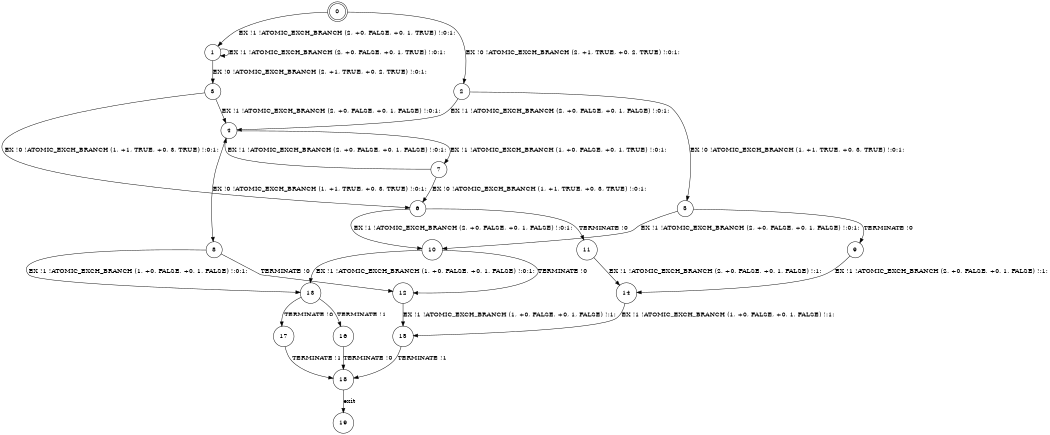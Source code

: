 digraph BCG {
size = "7, 10.5";
center = TRUE;
node [shape = circle];
0 [peripheries = 2];
0 -> 1 [label = "EX !1 !ATOMIC_EXCH_BRANCH (2, +0, FALSE, +0, 1, TRUE) !:0:1:"];
0 -> 2 [label = "EX !0 !ATOMIC_EXCH_BRANCH (2, +1, TRUE, +0, 2, TRUE) !:0:1:"];
1 -> 3 [label = "EX !0 !ATOMIC_EXCH_BRANCH (2, +1, TRUE, +0, 2, TRUE) !:0:1:"];
1 -> 1 [label = "EX !1 !ATOMIC_EXCH_BRANCH (2, +0, FALSE, +0, 1, TRUE) !:0:1:"];
2 -> 4 [label = "EX !1 !ATOMIC_EXCH_BRANCH (2, +0, FALSE, +0, 1, FALSE) !:0:1:"];
2 -> 5 [label = "EX !0 !ATOMIC_EXCH_BRANCH (1, +1, TRUE, +0, 3, TRUE) !:0:1:"];
3 -> 4 [label = "EX !1 !ATOMIC_EXCH_BRANCH (2, +0, FALSE, +0, 1, FALSE) !:0:1:"];
3 -> 6 [label = "EX !0 !ATOMIC_EXCH_BRANCH (1, +1, TRUE, +0, 3, TRUE) !:0:1:"];
4 -> 7 [label = "EX !1 !ATOMIC_EXCH_BRANCH (1, +0, FALSE, +0, 1, TRUE) !:0:1:"];
4 -> 8 [label = "EX !0 !ATOMIC_EXCH_BRANCH (1, +1, TRUE, +0, 3, TRUE) !:0:1:"];
5 -> 9 [label = "TERMINATE !0"];
5 -> 10 [label = "EX !1 !ATOMIC_EXCH_BRANCH (2, +0, FALSE, +0, 1, FALSE) !:0:1:"];
6 -> 11 [label = "TERMINATE !0"];
6 -> 10 [label = "EX !1 !ATOMIC_EXCH_BRANCH (2, +0, FALSE, +0, 1, FALSE) !:0:1:"];
7 -> 4 [label = "EX !1 !ATOMIC_EXCH_BRANCH (2, +0, FALSE, +0, 1, FALSE) !:0:1:"];
7 -> 6 [label = "EX !0 !ATOMIC_EXCH_BRANCH (1, +1, TRUE, +0, 3, TRUE) !:0:1:"];
8 -> 12 [label = "TERMINATE !0"];
8 -> 13 [label = "EX !1 !ATOMIC_EXCH_BRANCH (1, +0, FALSE, +0, 1, FALSE) !:0:1:"];
9 -> 14 [label = "EX !1 !ATOMIC_EXCH_BRANCH (2, +0, FALSE, +0, 1, FALSE) !:1:"];
10 -> 12 [label = "TERMINATE !0"];
10 -> 13 [label = "EX !1 !ATOMIC_EXCH_BRANCH (1, +0, FALSE, +0, 1, FALSE) !:0:1:"];
11 -> 14 [label = "EX !1 !ATOMIC_EXCH_BRANCH (2, +0, FALSE, +0, 1, FALSE) !:1:"];
12 -> 15 [label = "EX !1 !ATOMIC_EXCH_BRANCH (1, +0, FALSE, +0, 1, FALSE) !:1:"];
13 -> 16 [label = "TERMINATE !1"];
13 -> 17 [label = "TERMINATE !0"];
14 -> 15 [label = "EX !1 !ATOMIC_EXCH_BRANCH (1, +0, FALSE, +0, 1, FALSE) !:1:"];
15 -> 18 [label = "TERMINATE !1"];
16 -> 18 [label = "TERMINATE !0"];
17 -> 18 [label = "TERMINATE !1"];
18 -> 19 [label = "exit"];
}
